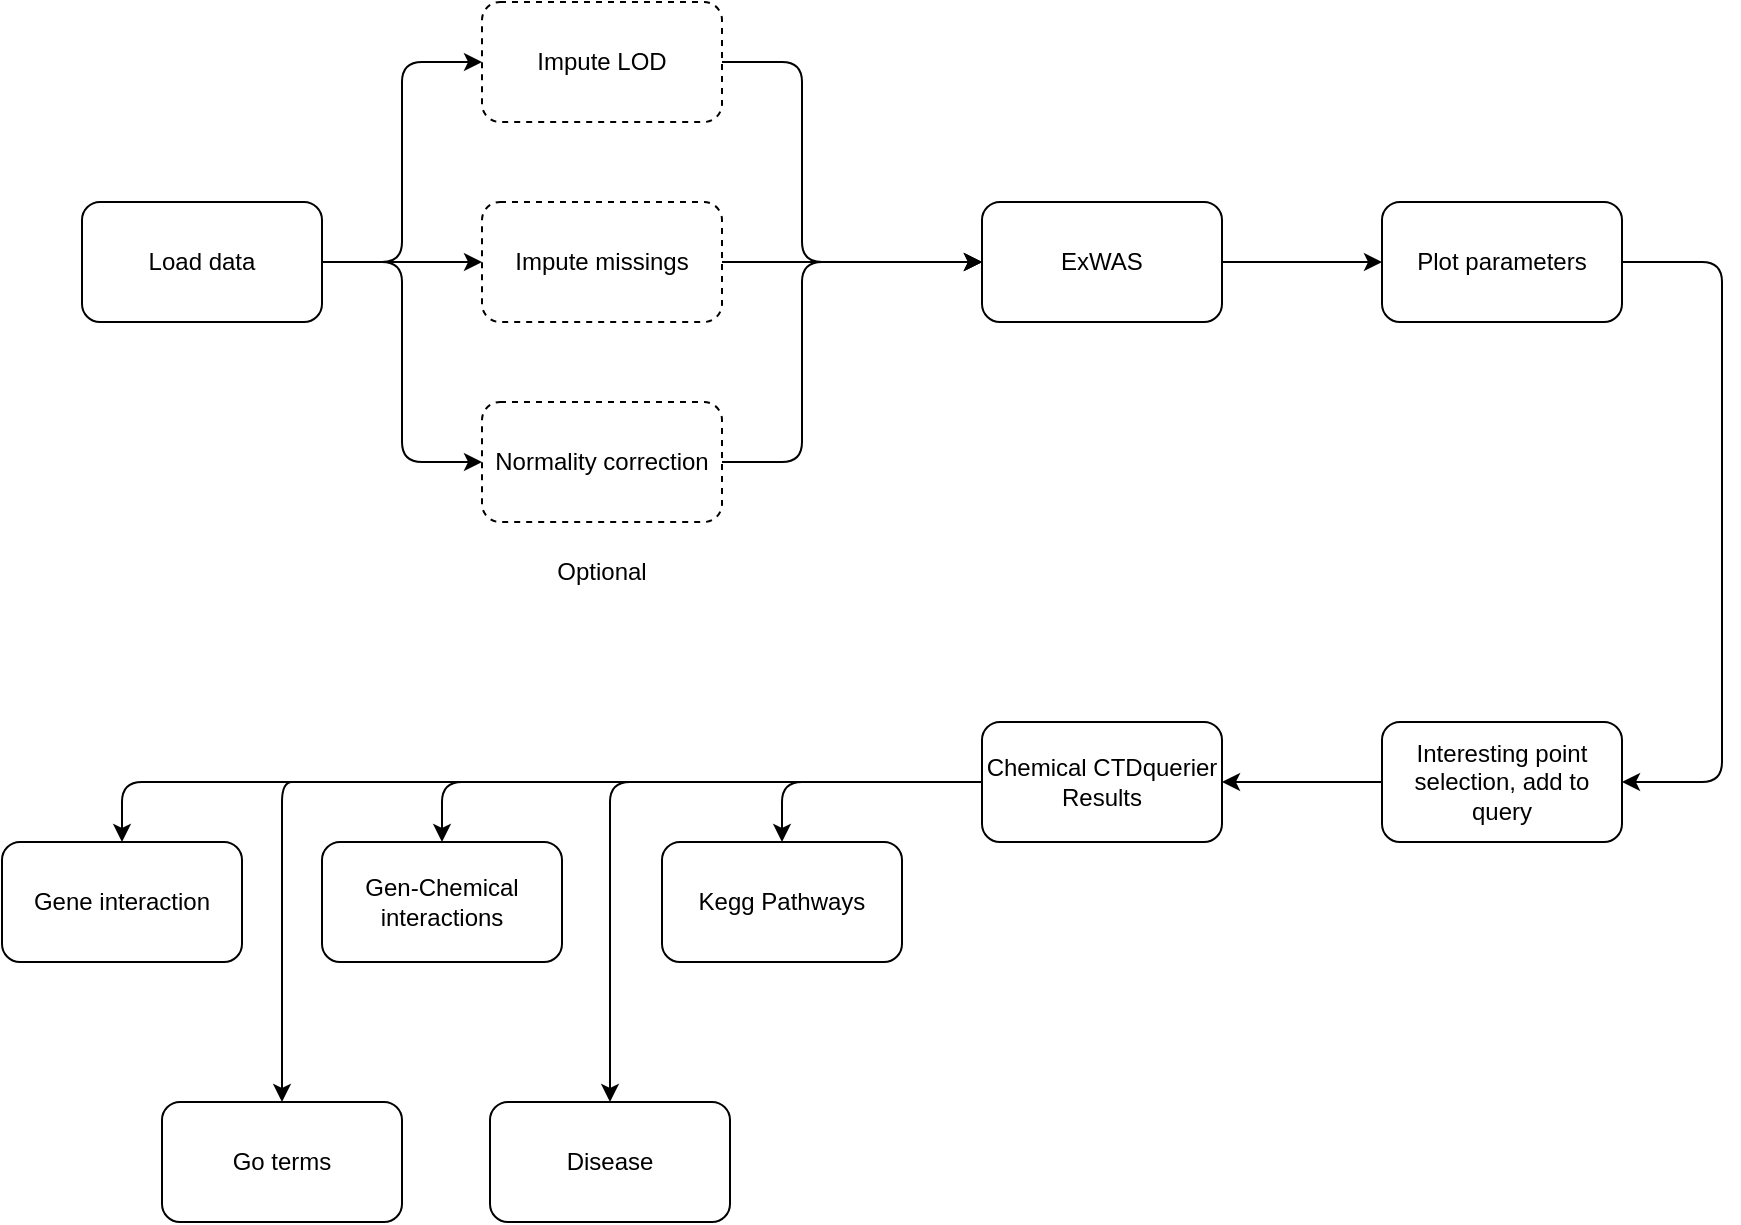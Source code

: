 <mxfile version="12.8.9" type="device"><diagram id="ikGk5NHHArcJRp3SPBoH" name="Page-1"><mxGraphModel dx="786" dy="546" grid="1" gridSize="10" guides="1" tooltips="1" connect="1" arrows="1" fold="1" page="1" pageScale="1" pageWidth="827" pageHeight="1169" math="0" shadow="0"><root><mxCell id="0"/><mxCell id="1" parent="0"/><mxCell id="invHRjWYSuwBnFAoER7o-14" value="Load data" style="rounded=1;whiteSpace=wrap;html=1;" parent="1" vertex="1"><mxGeometry x="90" y="250" width="120" height="60" as="geometry"/></mxCell><mxCell id="invHRjWYSuwBnFAoER7o-33" value="" style="edgeStyle=orthogonalEdgeStyle;rounded=0;orthogonalLoop=1;jettySize=auto;html=1;" parent="1" source="invHRjWYSuwBnFAoER7o-19" target="invHRjWYSuwBnFAoER7o-32" edge="1"><mxGeometry relative="1" as="geometry"/></mxCell><mxCell id="invHRjWYSuwBnFAoER7o-19" value="ExWAS" style="rounded=1;whiteSpace=wrap;html=1;" parent="1" vertex="1"><mxGeometry x="540" y="250" width="120" height="60" as="geometry"/></mxCell><mxCell id="invHRjWYSuwBnFAoER7o-32" value="Plot parameters" style="rounded=1;whiteSpace=wrap;html=1;" parent="1" vertex="1"><mxGeometry x="740" y="250" width="120" height="60" as="geometry"/></mxCell><mxCell id="invHRjWYSuwBnFAoER7o-21" value="Impute missings" style="rounded=1;whiteSpace=wrap;html=1;dashed=1;" parent="1" vertex="1"><mxGeometry x="290" y="250" width="120" height="60" as="geometry"/></mxCell><mxCell id="invHRjWYSuwBnFAoER7o-22" value="" style="endArrow=classic;html=1;exitX=1;exitY=0.5;exitDx=0;exitDy=0;entryX=0;entryY=0.5;entryDx=0;entryDy=0;" parent="1" target="invHRjWYSuwBnFAoER7o-21" edge="1"><mxGeometry width="50" height="50" relative="1" as="geometry"><mxPoint x="210" y="280" as="sourcePoint"/><mxPoint x="380" y="230" as="targetPoint"/></mxGeometry></mxCell><mxCell id="invHRjWYSuwBnFAoER7o-23" value="Impute LOD" style="rounded=1;whiteSpace=wrap;html=1;dashed=1;" parent="1" vertex="1"><mxGeometry x="290" y="150" width="120" height="60" as="geometry"/></mxCell><mxCell id="invHRjWYSuwBnFAoER7o-24" value="Normality correction" style="rounded=1;whiteSpace=wrap;html=1;dashed=1;" parent="1" vertex="1"><mxGeometry x="290" y="350" width="120" height="60" as="geometry"/></mxCell><mxCell id="invHRjWYSuwBnFAoER7o-25" value="" style="endArrow=classic;html=1;exitX=1;exitY=0.5;exitDx=0;exitDy=0;entryX=0;entryY=0.5;entryDx=0;entryDy=0;" parent="1" target="invHRjWYSuwBnFAoER7o-24" edge="1"><mxGeometry width="50" height="50" relative="1" as="geometry"><mxPoint x="210" y="280" as="sourcePoint"/><mxPoint x="380" y="230" as="targetPoint"/><Array as="points"><mxPoint x="250" y="280"/><mxPoint x="250" y="380"/></Array></mxGeometry></mxCell><mxCell id="invHRjWYSuwBnFAoER7o-26" value="" style="endArrow=classic;html=1;exitX=1;exitY=0.5;exitDx=0;exitDy=0;entryX=0;entryY=0.5;entryDx=0;entryDy=0;" parent="1" target="invHRjWYSuwBnFAoER7o-23" edge="1"><mxGeometry width="50" height="50" relative="1" as="geometry"><mxPoint x="210" y="280" as="sourcePoint"/><mxPoint x="380" y="230" as="targetPoint"/><Array as="points"><mxPoint x="250" y="280"/><mxPoint x="250" y="180"/></Array></mxGeometry></mxCell><mxCell id="invHRjWYSuwBnFAoER7o-27" value="" style="endArrow=classic;html=1;exitX=1;exitY=0.5;exitDx=0;exitDy=0;entryX=0;entryY=0.5;entryDx=0;entryDy=0;" parent="1" source="invHRjWYSuwBnFAoER7o-23" target="invHRjWYSuwBnFAoER7o-19" edge="1"><mxGeometry width="50" height="50" relative="1" as="geometry"><mxPoint x="380" y="400" as="sourcePoint"/><mxPoint x="430" y="350" as="targetPoint"/><Array as="points"><mxPoint x="450" y="180"/><mxPoint x="450" y="280"/></Array></mxGeometry></mxCell><mxCell id="invHRjWYSuwBnFAoER7o-28" value="" style="endArrow=classic;html=1;exitX=1;exitY=0.5;exitDx=0;exitDy=0;entryX=0;entryY=0.5;entryDx=0;entryDy=0;" parent="1" source="invHRjWYSuwBnFAoER7o-21" target="invHRjWYSuwBnFAoER7o-19" edge="1"><mxGeometry width="50" height="50" relative="1" as="geometry"><mxPoint x="380" y="330" as="sourcePoint"/><mxPoint x="430" y="280" as="targetPoint"/></mxGeometry></mxCell><mxCell id="invHRjWYSuwBnFAoER7o-29" value="" style="endArrow=classic;html=1;exitX=1;exitY=0.5;exitDx=0;exitDy=0;entryX=0;entryY=0.5;entryDx=0;entryDy=0;" parent="1" source="invHRjWYSuwBnFAoER7o-24" target="invHRjWYSuwBnFAoER7o-19" edge="1"><mxGeometry width="50" height="50" relative="1" as="geometry"><mxPoint x="380" y="330" as="sourcePoint"/><mxPoint x="430" y="280" as="targetPoint"/><Array as="points"><mxPoint x="450" y="380"/><mxPoint x="450" y="280"/></Array></mxGeometry></mxCell><mxCell id="invHRjWYSuwBnFAoER7o-30" value="Optional" style="text;html=1;strokeColor=none;fillColor=none;align=center;verticalAlign=middle;whiteSpace=wrap;rounded=0;dashed=1;" parent="1" vertex="1"><mxGeometry x="325" y="420" width="50" height="30" as="geometry"/></mxCell><mxCell id="invHRjWYSuwBnFAoER7o-36" value="" style="endArrow=classic;html=1;exitX=1;exitY=0.5;exitDx=0;exitDy=0;entryX=1;entryY=0.5;entryDx=0;entryDy=0;" parent="1" source="invHRjWYSuwBnFAoER7o-32" target="invHRjWYSuwBnFAoER7o-37" edge="1"><mxGeometry width="50" height="50" relative="1" as="geometry"><mxPoint x="630" y="430" as="sourcePoint"/><mxPoint x="870" y="550" as="targetPoint"/><Array as="points"><mxPoint x="910" y="280"/><mxPoint x="910" y="540"/></Array></mxGeometry></mxCell><mxCell id="invHRjWYSuwBnFAoER7o-39" value="" style="edgeStyle=orthogonalEdgeStyle;rounded=0;orthogonalLoop=1;jettySize=auto;html=1;" parent="1" source="invHRjWYSuwBnFAoER7o-37" target="invHRjWYSuwBnFAoER7o-38" edge="1"><mxGeometry relative="1" as="geometry"/></mxCell><mxCell id="invHRjWYSuwBnFAoER7o-37" value="Interesting point selection, add to query" style="rounded=1;whiteSpace=wrap;html=1;" parent="1" vertex="1"><mxGeometry x="740" y="510" width="120" height="60" as="geometry"/></mxCell><mxCell id="invHRjWYSuwBnFAoER7o-38" value="Chemical CTDquerier Results" style="rounded=1;whiteSpace=wrap;html=1;" parent="1" vertex="1"><mxGeometry x="540" y="510" width="120" height="60" as="geometry"/></mxCell><mxCell id="invHRjWYSuwBnFAoER7o-40" value="Kegg Pathways" style="rounded=1;whiteSpace=wrap;html=1;" parent="1" vertex="1"><mxGeometry x="380" y="570" width="120" height="60" as="geometry"/></mxCell><mxCell id="invHRjWYSuwBnFAoER7o-41" value="Gen-Chemical interactions" style="rounded=1;whiteSpace=wrap;html=1;" parent="1" vertex="1"><mxGeometry x="210" y="570" width="120" height="60" as="geometry"/></mxCell><mxCell id="invHRjWYSuwBnFAoER7o-42" value="Go terms" style="rounded=1;whiteSpace=wrap;html=1;" parent="1" vertex="1"><mxGeometry x="130" y="700" width="120" height="60" as="geometry"/></mxCell><mxCell id="invHRjWYSuwBnFAoER7o-43" value="Disease" style="rounded=1;whiteSpace=wrap;html=1;" parent="1" vertex="1"><mxGeometry x="294" y="700" width="120" height="60" as="geometry"/></mxCell><mxCell id="invHRjWYSuwBnFAoER7o-44" value="Gene interaction" style="rounded=1;whiteSpace=wrap;html=1;" parent="1" vertex="1"><mxGeometry x="50" y="570" width="120" height="60" as="geometry"/></mxCell><mxCell id="invHRjWYSuwBnFAoER7o-45" value="" style="endArrow=classic;html=1;exitX=0;exitY=0.5;exitDx=0;exitDy=0;entryX=0.5;entryY=0;entryDx=0;entryDy=0;" parent="1" source="invHRjWYSuwBnFAoER7o-38" target="invHRjWYSuwBnFAoER7o-40" edge="1"><mxGeometry width="50" height="50" relative="1" as="geometry"><mxPoint x="510" y="530" as="sourcePoint"/><mxPoint x="560" y="480" as="targetPoint"/><Array as="points"><mxPoint x="440" y="540"/></Array></mxGeometry></mxCell><mxCell id="invHRjWYSuwBnFAoER7o-46" value="" style="endArrow=classic;html=1;exitX=0;exitY=0.5;exitDx=0;exitDy=0;entryX=0.5;entryY=0;entryDx=0;entryDy=0;" parent="1" source="invHRjWYSuwBnFAoER7o-38" target="invHRjWYSuwBnFAoER7o-43" edge="1"><mxGeometry width="50" height="50" relative="1" as="geometry"><mxPoint x="510" y="530" as="sourcePoint"/><mxPoint x="560" y="480" as="targetPoint"/><Array as="points"><mxPoint x="354" y="540"/></Array></mxGeometry></mxCell><mxCell id="invHRjWYSuwBnFAoER7o-47" value="" style="endArrow=classic;html=1;entryX=0.5;entryY=0;entryDx=0;entryDy=0;exitX=0;exitY=0.5;exitDx=0;exitDy=0;" parent="1" source="invHRjWYSuwBnFAoER7o-38" target="invHRjWYSuwBnFAoER7o-41" edge="1"><mxGeometry width="50" height="50" relative="1" as="geometry"><mxPoint x="530" y="540" as="sourcePoint"/><mxPoint x="420" y="480" as="targetPoint"/><Array as="points"><mxPoint x="270" y="540"/></Array></mxGeometry></mxCell><mxCell id="invHRjWYSuwBnFAoER7o-48" value="" style="endArrow=classic;html=1;entryX=0.5;entryY=0;entryDx=0;entryDy=0;" parent="1" target="invHRjWYSuwBnFAoER7o-44" edge="1"><mxGeometry width="50" height="50" relative="1" as="geometry"><mxPoint x="540" y="540" as="sourcePoint"/><mxPoint x="430" y="480" as="targetPoint"/><Array as="points"><mxPoint x="110" y="540"/></Array></mxGeometry></mxCell><mxCell id="invHRjWYSuwBnFAoER7o-49" value="" style="endArrow=classic;html=1;entryX=0.5;entryY=0;entryDx=0;entryDy=0;" parent="1" target="invHRjWYSuwBnFAoER7o-42" edge="1"><mxGeometry width="50" height="50" relative="1" as="geometry"><mxPoint x="540" y="540" as="sourcePoint"/><mxPoint x="420" y="480" as="targetPoint"/><Array as="points"><mxPoint x="210" y="540"/><mxPoint x="190" y="540"/></Array></mxGeometry></mxCell></root></mxGraphModel></diagram></mxfile>
